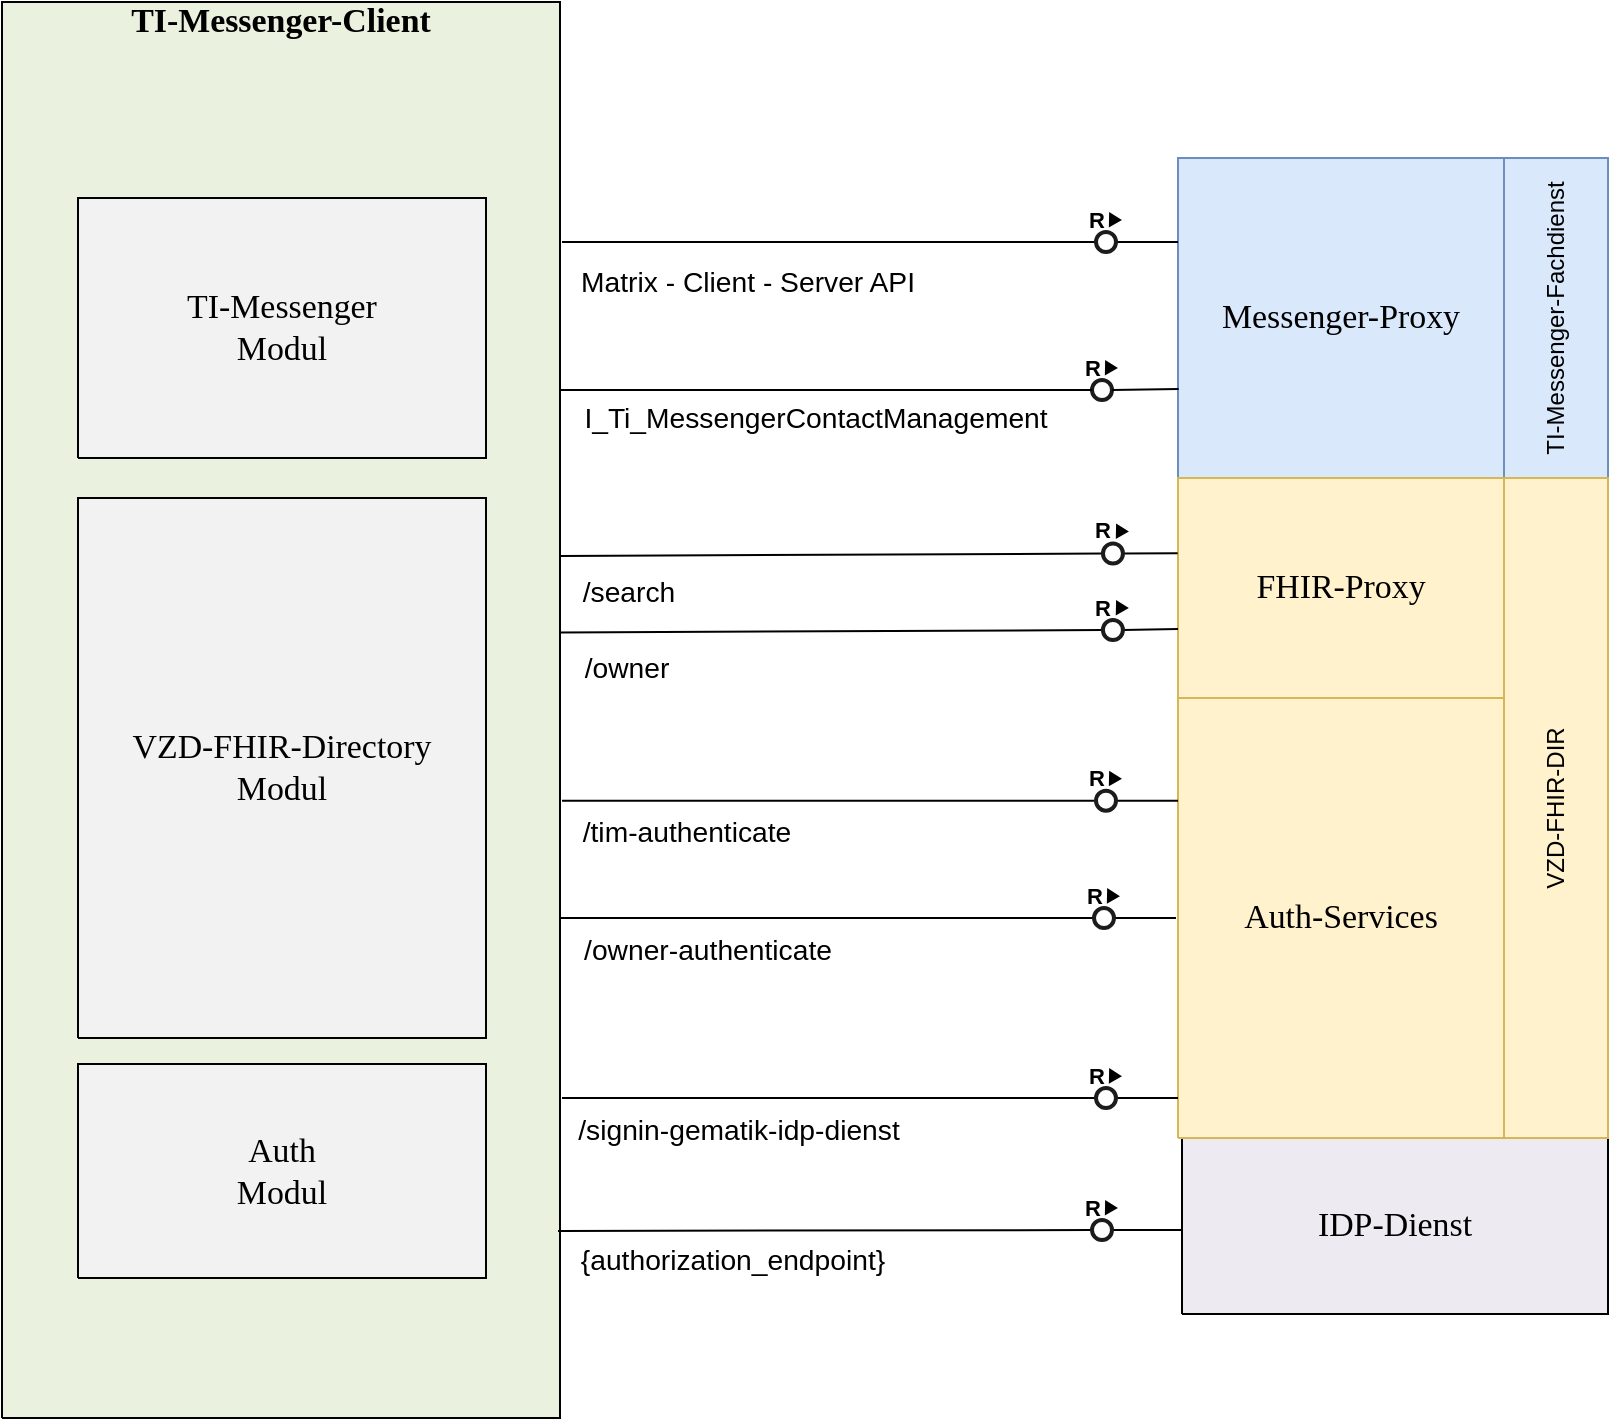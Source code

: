 <mxfile>
    <diagram id="6qVnqB3NLshJXQO0oReq" name="Overview">
        <mxGraphModel dx="1294" dy="526" grid="1" gridSize="10" guides="1" tooltips="1" connect="1" arrows="1" fold="1" page="1" pageScale="1" pageWidth="827" pageHeight="1169" math="0" shadow="0">
            <root>
                <mxCell id="0"/>
                <mxCell id="1" parent="0"/>
                <UserObject label="&lt;div style=&quot;font-size: 1px&quot;&gt;&lt;font style=&quot;font-size:16.93px;font-family:Calibri;color:#000000;direction:ltr;letter-spacing:0px;line-height:120%;opacity:1&quot;&gt;&lt;b&gt;TI-Messenger-Client&lt;br/&gt;&lt;/b&gt;&lt;/font&gt;&lt;/div&gt;" tags="Hintergrund" id="2">
                    <mxCell style="verticalAlign=top;align=center;overflow=width;vsdxID=1;fillColor=#ebf1df;gradientColor=none;shape=stencil(nZBLDoAgDERP0z3SIyjew0SURgSD+Lu9kMZoXLhwN9O+tukAlrNpJg1SzDH4QW/URgNYgZTkjA4UkwJUgGXng+6DX1zLfmoymdXo17xh5zmRJ6Q42BWCfc2oJfdAr+Yv+AP9Cb7OJ3H/2JG1HNGz/84klThPVCc=);points=[];labelBackgroundColor=none;rounded=0;html=1;whiteSpace=wrap;" parent="1" vertex="1">
                        <mxGeometry x="40" y="32" width="279" height="708" as="geometry"/>
                    </mxCell>
                </UserObject>
                <UserObject label="&lt;div style=&quot;font-size: 1px&quot;&gt;&lt;font style=&quot;font-size:16.93px;font-family:Calibri;color:#000000;direction:ltr;letter-spacing:0px;line-height:120%;opacity:1&quot;&gt;TI-Messenger&lt;br/&gt;Modul&lt;br/&gt;&lt;/font&gt;&lt;/div&gt;" tags="Hintergrund" id="17">
                    <mxCell style="verticalAlign=middle;align=center;overflow=width;vsdxID=37;fillColor=#f2f2f2;gradientColor=none;shape=stencil(nZBLDoAgDERP0z3SIyjew0SURgSD+Lu9kMZoXLhwN9O+tukAlrNpJg1SzDH4QW/URgNYgZTkjA4UkwJUgGXng+6DX1zLfmoymdXo17xh5zmRJ6Q42BWCfc2oJfdAr+Yv+AP9Cb7OJ3H/2JG1HNGz/84klThPVCc=);points=[];labelBackgroundColor=none;rounded=0;html=1;whiteSpace=wrap;labelPosition=center;verticalLabelPosition=middle;" parent="1" vertex="1">
                        <mxGeometry x="78" y="130" width="204" height="130" as="geometry"/>
                    </mxCell>
                </UserObject>
                <UserObject label="&lt;div style=&quot;font-size: 1px&quot;&gt;&lt;font style=&quot;font-size:16.93px;font-family:Calibri;color:#000000;direction:ltr;letter-spacing:0px;line-height:120%;opacity:1&quot;&gt;Auth&lt;br/&gt;Modul&lt;br/&gt;&lt;/font&gt;&lt;/div&gt;" tags="Hintergrund" id="18">
                    <mxCell style="verticalAlign=middle;align=center;overflow=width;vsdxID=39;fillColor=#f2f2f2;gradientColor=none;shape=stencil(nZBLDoAgDERP0z3SIyjew0SURgSD+Lu9kMZoXLhwN9O+tukAlrNpJg1SzDH4QW/URgNYgZTkjA4UkwJUgGXng+6DX1zLfmoymdXo17xh5zmRJ6Q42BWCfc2oJfdAr+Yv+AP9Cb7OJ3H/2JG1HNGz/84klThPVCc=);points=[];labelBackgroundColor=none;rounded=0;html=1;whiteSpace=wrap;" parent="1" vertex="1">
                        <mxGeometry x="78" y="563" width="204" height="107" as="geometry"/>
                    </mxCell>
                </UserObject>
                <UserObject label="&lt;div style=&quot;font-size: 1px&quot;&gt;&lt;font style=&quot;font-size:16.93px;font-family:Calibri;color:#000000;direction:ltr;letter-spacing:0px;line-height:120%;opacity:1&quot;&gt;Messenger-Proxy&lt;br/&gt;&lt;/font&gt;&lt;/div&gt;" tags="Hintergrund" id="19">
                    <mxCell style="verticalAlign=middle;align=center;overflow=width;vsdxID=49;fillColor=#dae8fc;shape=stencil(nZBLDoAgDERP0z3SIyjew0SURgSD+Lu9kMZoXLhwN9O+tukAlrNpJg1SzDH4QW/URgNYgZTkjA4UkwJUgGXng+6DX1zLfmoymdXo17xh5zmRJ6Q42BWCfc2oJfdAr+Yv+AP9Cb7OJ3H/2JG1HNGz/84klThPVCc=);points=[];labelBackgroundColor=none;rounded=0;html=1;whiteSpace=wrap;strokeColor=#6c8ebf;" parent="1" vertex="1">
                        <mxGeometry x="628" y="110" width="163" height="160" as="geometry"/>
                    </mxCell>
                </UserObject>
                <UserObject label="&lt;div style=&quot;&quot;&gt;&lt;font face=&quot;Calibri&quot;&gt;&lt;span style=&quot;font-size: 16.93px;&quot;&gt;IDP-Dienst&lt;/span&gt;&lt;/font&gt;&lt;/div&gt;" tags="Hintergrund" id="20">
                    <mxCell style="verticalAlign=middle;align=center;overflow=width;vsdxID=51;fillColor=#eeeaf2;gradientColor=none;shape=stencil(nZBLDoAgDERP0z3SIyjew0SURgSD+Lu9kMZoXLhwN9O+tukAlrNpJg1SzDH4QW/URgNYgZTkjA4UkwJUgGXng+6DX1zLfmoymdXo17xh5zmRJ6Q42BWCfc2oJfdAr+Yv+AP9Cb7OJ3H/2JG1HNGz/84klThPVCc=);points=[];labelBackgroundColor=none;rounded=0;html=1;whiteSpace=wrap;" parent="1" vertex="1">
                        <mxGeometry x="630" y="600" width="213" height="88" as="geometry"/>
                    </mxCell>
                </UserObject>
                <UserObject label="TI-Messenger-Fachdienst&lt;div style=&quot;font-size: 1px&quot;&gt;&lt;/div&gt;" tags="Hintergrund" id="21">
                    <mxCell style="verticalAlign=middle;align=center;overflow=width;vsdxID=56;fillColor=#dae8fc;shape=stencil(nZBLDoAgDERP0z3SIyjew0SURgSD+Lu9kMZoXLhwN9O+tukAlrNpJg1SzDH4QW/URgNYgZTkjA4UkwJUgGXng+6DX1zLfmoymdXo17xh5zmRJ6Q42BWCfc2oJfdAr+Yv+AP9Cb7OJ3H/2JG1HNGz/84klThPVCc=);points=[];labelBackgroundColor=none;rounded=0;html=1;whiteSpace=wrap;horizontal=0;strokeColor=#6c8ebf;" parent="1" vertex="1">
                        <mxGeometry x="791" y="110" width="52" height="160" as="geometry"/>
                    </mxCell>
                </UserObject>
                <UserObject label="&lt;div style=&quot;font-size: 1px&quot;&gt;&lt;font style=&quot;font-size:16.93px;font-family:Calibri;color:#000000;direction:ltr;letter-spacing:0px;line-height:120%;opacity:1&quot;&gt;VZD-FHIR-Directory &lt;br/&gt; Modul&lt;br/&gt;&lt;/font&gt;&lt;/div&gt;" tags="Hintergrund" id="30">
                    <mxCell style="verticalAlign=middle;align=center;overflow=width;vsdxID=84;fillColor=#f2f2f2;gradientColor=none;shape=stencil(nZBLDoAgDERP0z3SIyjew0SURgSD+Lu9kMZoXLhwN9O+tukAlrNpJg1SzDH4QW/URgNYgZTkjA4UkwJUgGXng+6DX1zLfmoymdXo17xh5zmRJ6Q42BWCfc2oJfdAr+Yv+AP9Cb7OJ3H/2JG1HNGz/84klThPVCc=);points=[];labelBackgroundColor=none;rounded=0;html=1;whiteSpace=wrap;" parent="1" vertex="1">
                        <mxGeometry x="78" y="280" width="204" height="270" as="geometry"/>
                    </mxCell>
                </UserObject>
                <UserObject label="&lt;div style=&quot;font-size: 1px&quot;&gt;&lt;font style=&quot;font-size:16.93px;font-family:Calibri;color:#000000;direction:ltr;letter-spacing:0px;line-height:120%;opacity:1&quot;&gt;Auth-Services&lt;br/&gt;&lt;/font&gt;&lt;/div&gt;" tags="Hintergrund" id="31">
                    <mxCell style="verticalAlign=middle;align=center;overflow=width;vsdxID=110;fillColor=#fff2cc;shape=stencil(nZBLDoAgDERP0z3SIyjew0SURgSD+Lu9kMZoXLhwN9O+tukAlrNpJg1SzDH4QW/URgNYgZTkjA4UkwJUgGXng+6DX1zLfmoymdXo17xh5zmRJ6Q42BWCfc2oJfdAr+Yv+AP9Cb7OJ3H/2JG1HNGz/84klThPVCc=);points=[];labelBackgroundColor=none;rounded=0;html=1;whiteSpace=wrap;strokeColor=#d6b656;" parent="1" vertex="1">
                        <mxGeometry x="628" y="380" width="163" height="220" as="geometry"/>
                    </mxCell>
                </UserObject>
                <UserObject label="&lt;div style=&quot;font-size: 1px&quot;&gt;&lt;font style=&quot;font-size:16.93px;font-family:Calibri;color:#000000;direction:ltr;letter-spacing:0px;line-height:120%;opacity:1&quot;&gt;FHIR-Proxy&lt;br/&gt;&lt;/font&gt;&lt;/div&gt;" tags="Hintergrund" id="32">
                    <mxCell style="verticalAlign=middle;align=center;overflow=width;vsdxID=111;fillColor=#fff2cc;shape=stencil(nZBLDoAgDERP0z3SIyjew0SURgSD+Lu9kMZoXLhwN9O+tukAlrNpJg1SzDH4QW/URgNYgZTkjA4UkwJUgGXng+6DX1zLfmoymdXo17xh5zmRJ6Q42BWCfc2oJfdAr+Yv+AP9Cb7OJ3H/2JG1HNGz/84klThPVCc=);points=[];labelBackgroundColor=none;rounded=0;html=1;whiteSpace=wrap;strokeColor=#d6b656;" parent="1" vertex="1">
                        <mxGeometry x="628" y="270" width="163" height="110" as="geometry"/>
                    </mxCell>
                </UserObject>
                <UserObject label="VZD-FHIR-DIR&lt;div style=&quot;font-size: 1px&quot;&gt;&lt;/div&gt;" tags="Hintergrund" id="33">
                    <mxCell style="verticalAlign=middle;align=center;overflow=width;vsdxID=112;fillColor=#fff2cc;shape=stencil(nZBLDoAgDERP0z3SIyjew0SURgSD+Lu9kMZoXLhwN9O+tukAlrNpJg1SzDH4QW/URgNYgZTkjA4UkwJUgGXng+6DX1zLfmoymdXo17xh5zmRJ6Q42BWCfc2oJfdAr+Yv+AP9Cb7OJ3H/2JG1HNGz/84klThPVCc=);points=[];labelBackgroundColor=none;rounded=0;html=1;whiteSpace=wrap;horizontal=0;strokeColor=#d6b656;" parent="1" vertex="1">
                        <mxGeometry x="791" y="270" width="52" height="330" as="geometry"/>
                    </mxCell>
                </UserObject>
                <mxCell id="4" value="&lt;div style=&quot;font-size: 1px&quot;&gt;&lt;/div&gt;" style="vsdxID=23;edgeStyle=none;startArrow=none;endArrow=none;startSize=5;endSize=5;strokeColor=#000000;spacingTop=-3;spacingBottom=-3;spacingLeft=-2;spacingRight=-2;verticalAlign=middle;html=1;labelBackgroundColor=#ffffff;rounded=0;align=center;entryX=0;entryY=0.5;entryDx=0;entryDy=0;" parent="1" target="125" edge="1">
                    <mxGeometry relative="1" as="geometry">
                        <mxPoint as="offset"/>
                        <Array as="points"/>
                        <mxPoint x="320" y="152" as="sourcePoint"/>
                        <mxPoint x="584" y="152" as="targetPoint"/>
                    </mxGeometry>
                </mxCell>
                <mxCell id="5" value="&lt;div style=&quot;font-size: 1px&quot;&gt;&lt;/div&gt;" style="vsdxID=24;edgeStyle=none;startArrow=none;endArrow=none;startSize=5;endSize=5;strokeColor=#000000;spacingTop=-3;spacingBottom=-3;spacingLeft=-2;spacingRight=-2;verticalAlign=middle;html=1;labelBackgroundColor=#ffffff;rounded=0;align=center;exitX=1;exitY=0.5;exitDx=0;exitDy=0;" parent="1" source="125" edge="1">
                    <mxGeometry relative="1" as="geometry">
                        <mxPoint as="offset"/>
                        <Array as="points"/>
                        <mxPoint x="600" y="152" as="sourcePoint"/>
                        <mxPoint x="628" y="152" as="targetPoint"/>
                    </mxGeometry>
                </mxCell>
                <mxCell id="9" value="&lt;div style=&quot;font-size: 1px&quot;&gt;&lt;font style=&quot;font-size:14.11px;font-family:Arial;color:#000000;direction:ltr;letter-spacing:0px;line-height:120%;opacity:1&quot;&gt;Matrix - Client - Server API&lt;/font&gt;&lt;font style=&quot;font-size:14.11px;font-family:Arial;color:#000000;direction:ltr;letter-spacing:0px;line-height:120%;opacity:1&quot;&gt;&lt;br&gt;&lt;/font&gt;&lt;/div&gt;" style="text;vsdxID=22;fillColor=none;gradientColor=none;strokeColor=none;spacingTop=-3;spacingBottom=-3;spacingLeft=-2;spacingRight=-2;points=[];labelBackgroundColor=none;rounded=0;html=1;whiteSpace=wrap;verticalAlign=middle;align=center;overflow=width;;html=1;" parent="1" vertex="1">
                    <mxGeometry x="312" y="150" width="202.01" height="43" as="geometry"/>
                </mxCell>
                <mxCell id="57" value="&lt;div style=&quot;font-size: 1px&quot;&gt;&lt;/div&gt;" style="vsdxID=130;edgeStyle=none;startArrow=none;endArrow=none;startSize=5;endSize=5;strokeColor=#000000;spacingTop=-3;spacingBottom=-3;spacingLeft=-2;spacingRight=-2;verticalAlign=middle;html=1;labelBackgroundColor=#ffffff;rounded=0;align=center;entryX=0;entryY=0.5;entryDx=0;entryDy=0;" parent="1" target="111" edge="1">
                    <mxGeometry relative="1" as="geometry">
                        <mxPoint as="offset"/>
                        <Array as="points"/>
                        <mxPoint x="319" y="309" as="sourcePoint"/>
                        <mxPoint x="586" y="309" as="targetPoint"/>
                    </mxGeometry>
                </mxCell>
                <mxCell id="58" value="&lt;div style=&quot;font-size: 1px&quot;&gt;&lt;/div&gt;" style="vsdxID=131;edgeStyle=none;startArrow=none;endArrow=none;startSize=5;endSize=5;strokeColor=#000000;spacingTop=-3;spacingBottom=-3;spacingLeft=-2;spacingRight=-2;verticalAlign=middle;html=1;labelBackgroundColor=#ffffff;rounded=0;align=center;exitX=1;exitY=0.5;exitDx=0;exitDy=0;entryX=-0.001;entryY=0.342;entryDx=0;entryDy=0;entryPerimeter=0;" parent="1" source="111" target="32" edge="1">
                    <mxGeometry relative="1" as="geometry">
                        <mxPoint as="offset"/>
                        <Array as="points"/>
                        <mxPoint x="603.48" y="307.75" as="sourcePoint"/>
                        <mxPoint x="632.48" y="249.999" as="targetPoint"/>
                    </mxGeometry>
                </mxCell>
                <mxCell id="62" value="&lt;div style=&quot;font-size: 1px&quot;&gt;&lt;font style=&quot;font-size:14.11px;font-family:Arial;color:#000000;direction:ltr;letter-spacing:0px;line-height:120%;opacity:1&quot;&gt;/search&lt;/font&gt;&lt;font style=&quot;font-size:14.11px;font-family:Arial;color:#000000;direction:ltr;letter-spacing:0px;line-height:120%;opacity:1&quot;&gt;&lt;br/&gt;&lt;/font&gt;&lt;/div&gt;" style="text;vsdxID=129;fillColor=none;gradientColor=none;strokeColor=none;spacingTop=-3;spacingBottom=-3;spacingLeft=-2;spacingRight=-2;points=[];labelBackgroundColor=#ffffff;rounded=0;html=1;whiteSpace=wrap;verticalAlign=middle;align=center;overflow=width;;html=1;" parent="1" vertex="1">
                    <mxGeometry x="326.5" y="300" width="53.02" height="53.02" as="geometry"/>
                </mxCell>
                <mxCell id="43" value="&lt;div style=&quot;font-size: 1px&quot;&gt;&lt;/div&gt;" style="vsdxID=120;edgeStyle=none;startArrow=none;endArrow=none;startSize=5;endSize=5;strokeColor=#000000;spacingTop=-3;spacingBottom=-3;spacingLeft=-2;spacingRight=-2;verticalAlign=middle;html=1;labelBackgroundColor=#ffffff;rounded=0;align=center;entryX=0;entryY=0.5;entryDx=0;entryDy=0;" parent="1" target="115" edge="1">
                    <mxGeometry relative="1" as="geometry">
                        <mxPoint as="offset"/>
                        <Array as="points"/>
                        <mxPoint x="320" y="431.32" as="sourcePoint"/>
                        <mxPoint x="584" y="431.32" as="targetPoint"/>
                    </mxGeometry>
                </mxCell>
                <mxCell id="44" value="&lt;div style=&quot;font-size: 1px&quot;&gt;&lt;/div&gt;" style="vsdxID=121;edgeStyle=none;startArrow=none;endArrow=none;startSize=5;endSize=5;strokeColor=#000000;spacingTop=-3;spacingBottom=-3;spacingLeft=-2;spacingRight=-2;verticalAlign=middle;html=1;labelBackgroundColor=#ffffff;rounded=0;align=center;exitX=1;exitY=0.5;exitDx=0;exitDy=0;" parent="1" source="115" edge="1">
                    <mxGeometry relative="1" as="geometry">
                        <mxPoint as="offset"/>
                        <Array as="points"/>
                        <mxPoint x="600" y="431.32" as="sourcePoint"/>
                        <mxPoint x="628" y="431.32" as="targetPoint"/>
                    </mxGeometry>
                </mxCell>
                <mxCell id="48" value="&lt;div style=&quot;font-size: 1px&quot;&gt;&lt;font style=&quot;font-size:14.11px;font-family:Arial;color:#000000;direction:ltr;letter-spacing:0px;line-height:120%;opacity:1&quot;&gt;/tim-authenticate&lt;/font&gt;&lt;font style=&quot;font-size:14.11px;font-family:Arial;color:#000000;direction:ltr;letter-spacing:0px;line-height:120%;opacity:1&quot;&gt;&lt;br/&gt;&lt;/font&gt;&lt;/div&gt;" style="text;vsdxID=119;fillColor=none;gradientColor=none;strokeColor=none;spacingTop=-3;spacingBottom=-3;spacingLeft=-2;spacingRight=-2;points=[];labelBackgroundColor=#ffffff;rounded=0;html=1;whiteSpace=wrap;verticalAlign=middle;align=center;overflow=width;;html=1;" parent="1" vertex="1">
                    <mxGeometry x="326.87" y="391.27" width="111.07" height="111.07" as="geometry"/>
                </mxCell>
                <mxCell id="24" value="&lt;div style=&quot;font-size: 1px&quot;&gt;&lt;/div&gt;" style="vsdxID=60;edgeStyle=none;startArrow=none;endArrow=none;startSize=5;endSize=5;strokeColor=#000000;spacingTop=-3;spacingBottom=-3;spacingLeft=-2;spacingRight=-2;verticalAlign=middle;html=1;labelBackgroundColor=#ffffff;rounded=0;align=center;entryX=0;entryY=0.5;entryDx=0;entryDy=0;" parent="1" target="120" edge="1">
                    <mxGeometry relative="1" as="geometry">
                        <mxPoint as="offset"/>
                        <Array as="points"/>
                        <mxPoint x="318" y="646.5" as="sourcePoint"/>
                        <mxPoint x="582" y="646.5" as="targetPoint"/>
                    </mxGeometry>
                </mxCell>
                <mxCell id="25" value="&lt;div style=&quot;font-size: 1px&quot;&gt;&lt;/div&gt;" style="vsdxID=61;edgeStyle=none;startArrow=none;endArrow=none;startSize=5;endSize=5;strokeColor=#000000;spacingTop=-3;spacingBottom=-3;spacingLeft=-2;spacingRight=-2;verticalAlign=middle;html=1;labelBackgroundColor=#ffffff;rounded=0;align=center;exitX=1;exitY=0.5;exitDx=0;exitDy=0;entryX=0;entryY=0.523;entryDx=0;entryDy=0;entryPerimeter=0;" parent="1" source="120" target="20" edge="1">
                    <mxGeometry relative="1" as="geometry">
                        <mxPoint as="offset"/>
                        <Array as="points"/>
                        <mxPoint x="599" y="624.5" as="sourcePoint"/>
                        <mxPoint x="627" y="624.5" as="targetPoint"/>
                    </mxGeometry>
                </mxCell>
                <mxCell id="29" value="&lt;div style=&quot;font-size: 1px&quot;&gt;&lt;font style=&quot;font-size:14.11px;font-family:Arial;color:#000000;direction:ltr;letter-spacing:0px;line-height:120%;opacity:1&quot;&gt;{authorization_endpoint}&lt;/font&gt;&lt;font style=&quot;font-size:14.11px;font-family:Arial;color:#000000;direction:ltr;letter-spacing:0px;line-height:120%;opacity:1&quot;&gt;&lt;br/&gt;&lt;/font&gt;&lt;/div&gt;" style="text;vsdxID=59;fillColor=none;gradientColor=none;strokeColor=none;spacingTop=-3;spacingBottom=-3;spacingLeft=-2;spacingRight=-2;points=[];labelBackgroundColor=#ffffff;rounded=0;html=1;whiteSpace=wrap;verticalAlign=middle;align=center;overflow=width;;html=1;" parent="1" vertex="1">
                    <mxGeometry x="325.87" y="581.03" width="158.97" height="158.97" as="geometry"/>
                </mxCell>
                <mxCell id="109" value="" style="group" parent="1" vertex="1" connectable="0">
                    <mxGeometry x="580.48" y="291.75" width="22" height="21" as="geometry"/>
                </mxCell>
                <mxCell id="110" value="" style="shape=mxgraph.arrows2.wedgeArrow;html=1;bendable=0;startWidth=3.003;fillColor=strokeColor;defaultFillColor=invert;defaultGradientColor=invert;fontSize=11;" parent="109" edge="1">
                    <mxGeometry width="100" height="100" relative="1" as="geometry">
                        <mxPoint x="17" y="4.9" as="sourcePoint"/>
                        <mxPoint x="22" y="5" as="targetPoint"/>
                    </mxGeometry>
                </mxCell>
                <mxCell id="111" value="" style="ellipse;whiteSpace=wrap;html=1;strokeColor=#1C1C1C;fillColor=none;fontFamily=Tahoma;fontSize=14;fontColor=#525252;align=center;strokeWidth=2;" parent="109" vertex="1">
                    <mxGeometry x="10" y="11" width="10" height="10" as="geometry"/>
                </mxCell>
                <mxCell id="112" value="&lt;b&gt;R&lt;/b&gt;" style="text;strokeColor=none;align=center;fillColor=none;html=1;verticalAlign=middle;whiteSpace=wrap;rounded=0;fontSize=11;spacing=2;" parent="109" vertex="1">
                    <mxGeometry width="21" height="9" as="geometry"/>
                </mxCell>
                <mxCell id="113" value="" style="group" parent="1" vertex="1" connectable="0">
                    <mxGeometry x="577" y="415.32" width="22" height="21" as="geometry"/>
                </mxCell>
                <mxCell id="114" value="" style="shape=mxgraph.arrows2.wedgeArrow;html=1;bendable=0;startWidth=3.003;fillColor=strokeColor;defaultFillColor=invert;defaultGradientColor=invert;fontSize=11;" parent="113" edge="1">
                    <mxGeometry width="100" height="100" relative="1" as="geometry">
                        <mxPoint x="17" y="4.9" as="sourcePoint"/>
                        <mxPoint x="22" y="5" as="targetPoint"/>
                    </mxGeometry>
                </mxCell>
                <mxCell id="115" value="" style="ellipse;whiteSpace=wrap;html=1;strokeColor=#1C1C1C;fillColor=none;fontFamily=Tahoma;fontSize=14;fontColor=#525252;align=center;strokeWidth=2;" parent="113" vertex="1">
                    <mxGeometry x="10" y="11" width="10" height="10" as="geometry"/>
                </mxCell>
                <mxCell id="116" value="&lt;b&gt;R&lt;/b&gt;" style="text;strokeColor=none;align=center;fillColor=none;html=1;verticalAlign=middle;whiteSpace=wrap;rounded=0;fontSize=11;spacing=2;" parent="113" vertex="1">
                    <mxGeometry width="21" height="9" as="geometry"/>
                </mxCell>
                <mxCell id="118" value="" style="group" parent="1" vertex="1" connectable="0">
                    <mxGeometry x="575" y="630" width="22" height="21" as="geometry"/>
                </mxCell>
                <mxCell id="119" value="" style="shape=mxgraph.arrows2.wedgeArrow;html=1;bendable=0;startWidth=3.003;fillColor=strokeColor;defaultFillColor=invert;defaultGradientColor=invert;fontSize=11;" parent="118" edge="1">
                    <mxGeometry width="100" height="100" relative="1" as="geometry">
                        <mxPoint x="17" y="4.9" as="sourcePoint"/>
                        <mxPoint x="22" y="5" as="targetPoint"/>
                    </mxGeometry>
                </mxCell>
                <mxCell id="120" value="" style="ellipse;whiteSpace=wrap;html=1;strokeColor=#1C1C1C;fillColor=none;fontFamily=Tahoma;fontSize=14;fontColor=#525252;align=center;strokeWidth=2;" parent="118" vertex="1">
                    <mxGeometry x="10" y="11" width="10" height="10" as="geometry"/>
                </mxCell>
                <mxCell id="121" value="&lt;b&gt;R&lt;/b&gt;" style="text;strokeColor=none;align=center;fillColor=none;html=1;verticalAlign=middle;whiteSpace=wrap;rounded=0;fontSize=11;spacing=2;" parent="118" vertex="1">
                    <mxGeometry width="21" height="9" as="geometry"/>
                </mxCell>
                <mxCell id="123" value="" style="group" parent="1" vertex="1" connectable="0">
                    <mxGeometry x="577" y="136" width="22" height="21" as="geometry"/>
                </mxCell>
                <mxCell id="124" value="" style="shape=mxgraph.arrows2.wedgeArrow;html=1;bendable=0;startWidth=3.003;fillColor=strokeColor;defaultFillColor=invert;defaultGradientColor=invert;fontSize=11;" parent="123" edge="1">
                    <mxGeometry width="100" height="100" relative="1" as="geometry">
                        <mxPoint x="17" y="4.9" as="sourcePoint"/>
                        <mxPoint x="22" y="5" as="targetPoint"/>
                    </mxGeometry>
                </mxCell>
                <mxCell id="125" value="" style="ellipse;whiteSpace=wrap;html=1;strokeColor=#1C1C1C;fillColor=none;fontFamily=Tahoma;fontSize=14;fontColor=#525252;align=center;strokeWidth=2;" parent="123" vertex="1">
                    <mxGeometry x="10" y="11" width="10" height="10" as="geometry"/>
                </mxCell>
                <mxCell id="126" value="&lt;b&gt;R&lt;/b&gt;" style="text;strokeColor=none;align=center;fillColor=none;html=1;verticalAlign=middle;whiteSpace=wrap;rounded=0;fontSize=11;spacing=2;" parent="123" vertex="1">
                    <mxGeometry width="21" height="9" as="geometry"/>
                </mxCell>
                <mxCell id="127" value="&lt;div style=&quot;font-size: 1px&quot;&gt;&lt;font style=&quot;font-size:14.11px;font-family:Arial;color:#000000;direction:ltr;letter-spacing:0px;line-height:120%;opacity:1&quot;&gt;I_Ti_MessengerContactManagement&lt;br&gt;&lt;/font&gt;&lt;/div&gt;" style="text;vsdxID=32;fillColor=none;gradientColor=none;strokeColor=none;spacingTop=-3;spacingBottom=-3;spacingLeft=-2;spacingRight=-2;points=[];labelBackgroundColor=#ffffff;rounded=0;html=1;whiteSpace=wrap;verticalAlign=middle;align=center;overflow=width;;html=1;" parent="1" vertex="1">
                    <mxGeometry x="320" y="220" width="253.98" height="40" as="geometry"/>
                </mxCell>
                <mxCell id="128" value="" style="group" parent="1" vertex="1" connectable="0">
                    <mxGeometry x="575" y="210" width="22" height="21" as="geometry"/>
                </mxCell>
                <mxCell id="129" value="" style="shape=mxgraph.arrows2.wedgeArrow;html=1;bendable=0;startWidth=3.003;fillColor=strokeColor;defaultFillColor=invert;defaultGradientColor=invert;fontSize=11;" parent="128" edge="1">
                    <mxGeometry width="100" height="100" relative="1" as="geometry">
                        <mxPoint x="17" y="4.9" as="sourcePoint"/>
                        <mxPoint x="22" y="5" as="targetPoint"/>
                    </mxGeometry>
                </mxCell>
                <mxCell id="130" value="" style="ellipse;whiteSpace=wrap;html=1;strokeColor=#1C1C1C;fillColor=none;fontFamily=Tahoma;fontSize=14;fontColor=#525252;align=center;strokeWidth=2;" parent="128" vertex="1">
                    <mxGeometry x="10" y="11" width="10" height="10" as="geometry"/>
                </mxCell>
                <mxCell id="131" value="&lt;b&gt;R&lt;/b&gt;" style="text;strokeColor=none;align=center;fillColor=none;html=1;verticalAlign=middle;whiteSpace=wrap;rounded=0;fontSize=11;spacing=2;" parent="128" vertex="1">
                    <mxGeometry width="21" height="9" as="geometry"/>
                </mxCell>
                <mxCell id="132" value="&lt;div style=&quot;font-size: 1px&quot;&gt;&lt;/div&gt;" style="vsdxID=33;edgeStyle=none;startArrow=none;endArrow=none;startSize=5;endSize=5;strokeColor=#000000;spacingTop=-3;spacingBottom=-3;spacingLeft=-2;spacingRight=-2;verticalAlign=middle;html=1;labelBackgroundColor=#ffffff;rounded=0;align=center;entryX=0;entryY=0.5;entryDx=0;entryDy=0;" parent="1" target="130" edge="1">
                    <mxGeometry relative="1" as="geometry">
                        <mxPoint x="-1" as="offset"/>
                        <Array as="points"/>
                        <mxPoint x="319" y="226.0" as="sourcePoint"/>
                        <mxPoint x="582" y="226" as="targetPoint"/>
                    </mxGeometry>
                </mxCell>
                <mxCell id="133" value="&lt;div style=&quot;font-size: 1px&quot;&gt;&lt;/div&gt;" style="vsdxID=34;edgeStyle=none;startArrow=none;endArrow=none;startSize=5;endSize=5;strokeColor=#000000;spacingTop=-3;spacingBottom=-3;spacingLeft=-2;spacingRight=-2;verticalAlign=middle;html=1;labelBackgroundColor=#ffffff;rounded=0;align=center;exitX=1;exitY=0.5;exitDx=0;exitDy=0;entryX=0.002;entryY=0.81;entryDx=0;entryDy=0;entryPerimeter=0;" parent="1" source="130" edge="1">
                    <mxGeometry relative="1" as="geometry">
                        <mxPoint as="offset"/>
                        <Array as="points"/>
                        <mxPoint x="598" y="226" as="sourcePoint"/>
                        <mxPoint x="628.326" y="225.47" as="targetPoint"/>
                    </mxGeometry>
                </mxCell>
                <mxCell id="135" value="&lt;div style=&quot;font-size: 1px&quot;&gt;&lt;/div&gt;" style="vsdxID=130;edgeStyle=none;startArrow=none;endArrow=none;startSize=5;endSize=5;strokeColor=#000000;spacingTop=-3;spacingBottom=-3;spacingLeft=-2;spacingRight=-2;verticalAlign=middle;html=1;labelBackgroundColor=#ffffff;rounded=0;align=center;entryX=0;entryY=0.5;entryDx=0;entryDy=0;" edge="1" parent="1" target="140">
                    <mxGeometry relative="1" as="geometry">
                        <mxPoint as="offset"/>
                        <Array as="points"/>
                        <mxPoint x="318.98" y="347.25" as="sourcePoint"/>
                        <mxPoint x="585.98" y="347.25" as="targetPoint"/>
                    </mxGeometry>
                </mxCell>
                <mxCell id="136" value="&lt;div style=&quot;font-size: 1px&quot;&gt;&lt;/div&gt;" style="vsdxID=131;edgeStyle=none;startArrow=none;endArrow=none;startSize=5;endSize=5;strokeColor=#000000;spacingTop=-3;spacingBottom=-3;spacingLeft=-2;spacingRight=-2;verticalAlign=middle;html=1;labelBackgroundColor=#ffffff;rounded=0;align=center;exitX=1;exitY=0.5;exitDx=0;exitDy=0;entryX=0;entryY=0.686;entryDx=0;entryDy=0;entryPerimeter=0;" edge="1" parent="1" source="140" target="32">
                    <mxGeometry relative="1" as="geometry">
                        <mxPoint as="offset"/>
                        <Array as="points"/>
                        <mxPoint x="603.46" y="346" as="sourcePoint"/>
                        <mxPoint x="627.002" y="345.727" as="targetPoint"/>
                    </mxGeometry>
                </mxCell>
                <mxCell id="137" value="&lt;div style=&quot;font-size: 1px&quot;&gt;&lt;font style=&quot;font-size:14.11px;font-family:Arial;color:#000000;direction:ltr;letter-spacing:0px;line-height:120%;opacity:1&quot;&gt;/owner&lt;/font&gt;&lt;font style=&quot;font-size:14.11px;font-family:Arial;color:#000000;direction:ltr;letter-spacing:0px;line-height:120%;opacity:1&quot;&gt;&lt;br&gt;&lt;/font&gt;&lt;/div&gt;" style="text;vsdxID=129;fillColor=none;gradientColor=none;strokeColor=none;spacingTop=-3;spacingBottom=-3;spacingLeft=-2;spacingRight=-2;points=[];labelBackgroundColor=#ffffff;rounded=0;html=1;whiteSpace=wrap;verticalAlign=middle;align=center;overflow=width;;html=1;" vertex="1" parent="1">
                    <mxGeometry x="326.48" y="338.25" width="53.02" height="53.02" as="geometry"/>
                </mxCell>
                <mxCell id="138" value="" style="group" vertex="1" connectable="0" parent="1">
                    <mxGeometry x="580.46" y="330" width="22" height="21" as="geometry"/>
                </mxCell>
                <mxCell id="139" value="" style="shape=mxgraph.arrows2.wedgeArrow;html=1;bendable=0;startWidth=3.003;fillColor=strokeColor;defaultFillColor=invert;defaultGradientColor=invert;fontSize=11;" edge="1" parent="138">
                    <mxGeometry width="100" height="100" relative="1" as="geometry">
                        <mxPoint x="17" y="4.9" as="sourcePoint"/>
                        <mxPoint x="22" y="5" as="targetPoint"/>
                    </mxGeometry>
                </mxCell>
                <mxCell id="140" value="" style="ellipse;whiteSpace=wrap;html=1;strokeColor=#1C1C1C;fillColor=none;fontFamily=Tahoma;fontSize=14;fontColor=#525252;align=center;strokeWidth=2;" vertex="1" parent="138">
                    <mxGeometry x="10" y="11" width="10" height="10" as="geometry"/>
                </mxCell>
                <mxCell id="141" value="&lt;b&gt;R&lt;/b&gt;" style="text;strokeColor=none;align=center;fillColor=none;html=1;verticalAlign=middle;whiteSpace=wrap;rounded=0;fontSize=11;spacing=2;" vertex="1" parent="138">
                    <mxGeometry width="21" height="9" as="geometry"/>
                </mxCell>
                <mxCell id="142" value="&lt;div style=&quot;font-size: 1px&quot;&gt;&lt;/div&gt;" style="vsdxID=120;edgeStyle=none;startArrow=none;endArrow=none;startSize=5;endSize=5;strokeColor=#000000;spacingTop=-3;spacingBottom=-3;spacingLeft=-2;spacingRight=-2;verticalAlign=middle;html=1;labelBackgroundColor=#ffffff;rounded=0;align=center;entryX=0;entryY=0.5;entryDx=0;entryDy=0;" edge="1" parent="1" target="147">
                    <mxGeometry relative="1" as="geometry">
                        <mxPoint as="offset"/>
                        <Array as="points"/>
                        <mxPoint x="319" y="490.05" as="sourcePoint"/>
                        <mxPoint x="583" y="490.05" as="targetPoint"/>
                    </mxGeometry>
                </mxCell>
                <mxCell id="143" value="&lt;div style=&quot;font-size: 1px&quot;&gt;&lt;/div&gt;" style="vsdxID=121;edgeStyle=none;startArrow=none;endArrow=none;startSize=5;endSize=5;strokeColor=#000000;spacingTop=-3;spacingBottom=-3;spacingLeft=-2;spacingRight=-2;verticalAlign=middle;html=1;labelBackgroundColor=#ffffff;rounded=0;align=center;exitX=1;exitY=0.5;exitDx=0;exitDy=0;" edge="1" parent="1" source="147">
                    <mxGeometry relative="1" as="geometry">
                        <mxPoint as="offset"/>
                        <Array as="points"/>
                        <mxPoint x="599" y="490.05" as="sourcePoint"/>
                        <mxPoint x="627.0" y="490.05" as="targetPoint"/>
                    </mxGeometry>
                </mxCell>
                <mxCell id="144" value="&lt;div style=&quot;font-size: 1px&quot;&gt;&lt;font style=&quot;font-size:14.11px;font-family:Arial;color:#000000;direction:ltr;letter-spacing:0px;line-height:120%;opacity:1&quot;&gt;/owner-authenticate&lt;/font&gt;&lt;font style=&quot;font-size:14.11px;font-family:Arial;color:#000000;direction:ltr;letter-spacing:0px;line-height:120%;opacity:1&quot;&gt;&lt;br&gt;&lt;/font&gt;&lt;/div&gt;" style="text;vsdxID=119;fillColor=none;gradientColor=none;strokeColor=none;spacingTop=-3;spacingBottom=-3;spacingLeft=-2;spacingRight=-2;points=[];labelBackgroundColor=#ffffff;rounded=0;html=1;whiteSpace=wrap;verticalAlign=middle;align=center;overflow=width;;html=1;" vertex="1" parent="1">
                    <mxGeometry x="325.87" y="450" width="134.13" height="111.07" as="geometry"/>
                </mxCell>
                <mxCell id="145" value="" style="group" vertex="1" connectable="0" parent="1">
                    <mxGeometry x="576" y="474.05" width="22" height="21" as="geometry"/>
                </mxCell>
                <mxCell id="146" value="" style="shape=mxgraph.arrows2.wedgeArrow;html=1;bendable=0;startWidth=3.003;fillColor=strokeColor;defaultFillColor=invert;defaultGradientColor=invert;fontSize=11;" edge="1" parent="145">
                    <mxGeometry width="100" height="100" relative="1" as="geometry">
                        <mxPoint x="17" y="4.9" as="sourcePoint"/>
                        <mxPoint x="22" y="5" as="targetPoint"/>
                    </mxGeometry>
                </mxCell>
                <mxCell id="147" value="" style="ellipse;whiteSpace=wrap;html=1;strokeColor=#1C1C1C;fillColor=none;fontFamily=Tahoma;fontSize=14;fontColor=#525252;align=center;strokeWidth=2;" vertex="1" parent="145">
                    <mxGeometry x="10" y="11" width="10" height="10" as="geometry"/>
                </mxCell>
                <mxCell id="148" value="&lt;b&gt;R&lt;/b&gt;" style="text;strokeColor=none;align=center;fillColor=none;html=1;verticalAlign=middle;whiteSpace=wrap;rounded=0;fontSize=11;spacing=2;" vertex="1" parent="145">
                    <mxGeometry width="21" height="9" as="geometry"/>
                </mxCell>
                <mxCell id="149" value="&lt;div style=&quot;font-size: 1px&quot;&gt;&lt;/div&gt;" style="vsdxID=120;edgeStyle=none;startArrow=none;endArrow=none;startSize=5;endSize=5;strokeColor=#000000;spacingTop=-3;spacingBottom=-3;spacingLeft=-2;spacingRight=-2;verticalAlign=middle;html=1;labelBackgroundColor=#ffffff;rounded=0;align=center;entryX=0;entryY=0.5;entryDx=0;entryDy=0;" edge="1" parent="1" target="154">
                    <mxGeometry relative="1" as="geometry">
                        <mxPoint as="offset"/>
                        <Array as="points"/>
                        <mxPoint x="320" y="580.05" as="sourcePoint"/>
                        <mxPoint x="584" y="580.05" as="targetPoint"/>
                    </mxGeometry>
                </mxCell>
                <mxCell id="150" value="&lt;div style=&quot;font-size: 1px&quot;&gt;&lt;/div&gt;" style="vsdxID=121;edgeStyle=none;startArrow=none;endArrow=none;startSize=5;endSize=5;strokeColor=#000000;spacingTop=-3;spacingBottom=-3;spacingLeft=-2;spacingRight=-2;verticalAlign=middle;html=1;labelBackgroundColor=#ffffff;rounded=0;align=center;exitX=1;exitY=0.5;exitDx=0;exitDy=0;" edge="1" parent="1" source="154">
                    <mxGeometry relative="1" as="geometry">
                        <mxPoint as="offset"/>
                        <Array as="points"/>
                        <mxPoint x="600" y="580.05" as="sourcePoint"/>
                        <mxPoint x="628.0" y="580.05" as="targetPoint"/>
                    </mxGeometry>
                </mxCell>
                <mxCell id="151" value="&lt;div style=&quot;font-size: 1px&quot;&gt;&lt;font style=&quot;font-size:14.11px;font-family:Arial;color:#000000;direction:ltr;letter-spacing:0px;line-height:120%;opacity:1&quot;&gt;/signin-gematik-idp-dienst&lt;/font&gt;&lt;font style=&quot;font-size:14.11px;font-family:Arial;color:#000000;direction:ltr;letter-spacing:0px;line-height:120%;opacity:1&quot;&gt;&lt;br&gt;&lt;/font&gt;&lt;/div&gt;" style="text;vsdxID=119;fillColor=none;gradientColor=none;strokeColor=none;spacingTop=-3;spacingBottom=-3;spacingLeft=-2;spacingRight=-2;points=[];labelBackgroundColor=#ffffff;rounded=0;html=1;whiteSpace=wrap;verticalAlign=middle;align=center;overflow=width;;html=1;" vertex="1" parent="1">
                    <mxGeometry x="326.87" y="540" width="163.13" height="111.07" as="geometry"/>
                </mxCell>
                <mxCell id="152" value="" style="group" vertex="1" connectable="0" parent="1">
                    <mxGeometry x="577" y="564.05" width="22" height="21" as="geometry"/>
                </mxCell>
                <mxCell id="153" value="" style="shape=mxgraph.arrows2.wedgeArrow;html=1;bendable=0;startWidth=3.003;fillColor=strokeColor;defaultFillColor=invert;defaultGradientColor=invert;fontSize=11;" edge="1" parent="152">
                    <mxGeometry width="100" height="100" relative="1" as="geometry">
                        <mxPoint x="17" y="4.9" as="sourcePoint"/>
                        <mxPoint x="22" y="5" as="targetPoint"/>
                    </mxGeometry>
                </mxCell>
                <mxCell id="154" value="" style="ellipse;whiteSpace=wrap;html=1;strokeColor=#1C1C1C;fillColor=none;fontFamily=Tahoma;fontSize=14;fontColor=#525252;align=center;strokeWidth=2;" vertex="1" parent="152">
                    <mxGeometry x="10" y="11" width="10" height="10" as="geometry"/>
                </mxCell>
                <mxCell id="155" value="&lt;b&gt;R&lt;/b&gt;" style="text;strokeColor=none;align=center;fillColor=none;html=1;verticalAlign=middle;whiteSpace=wrap;rounded=0;fontSize=11;spacing=2;" vertex="1" parent="152">
                    <mxGeometry width="21" height="9" as="geometry"/>
                </mxCell>
            </root>
        </mxGraphModel>
    </diagram>
</mxfile>